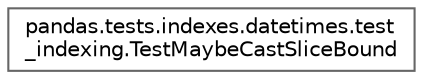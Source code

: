 digraph "Graphical Class Hierarchy"
{
 // LATEX_PDF_SIZE
  bgcolor="transparent";
  edge [fontname=Helvetica,fontsize=10,labelfontname=Helvetica,labelfontsize=10];
  node [fontname=Helvetica,fontsize=10,shape=box,height=0.2,width=0.4];
  rankdir="LR";
  Node0 [id="Node000000",label="pandas.tests.indexes.datetimes.test\l_indexing.TestMaybeCastSliceBound",height=0.2,width=0.4,color="grey40", fillcolor="white", style="filled",URL="$d7/d1b/classpandas_1_1tests_1_1indexes_1_1datetimes_1_1test__indexing_1_1TestMaybeCastSliceBound.html",tooltip=" "];
}

